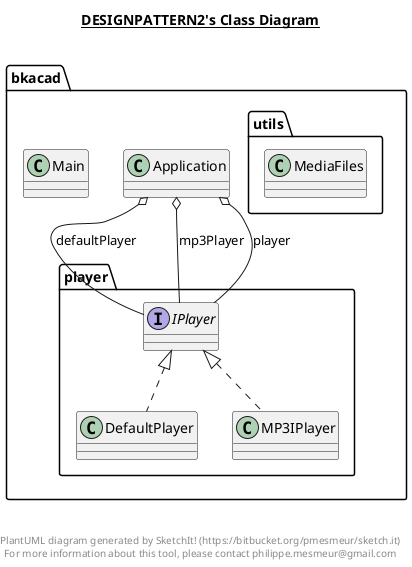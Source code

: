 @startuml

title __DESIGNPATTERN2's Class Diagram__\n

  namespace bkacad {
    class bkacad.Application {
    }
  }
  

  namespace bkacad {
    class bkacad.Main {
    }
  }
  

  namespace bkacad {
    namespace player {
      class bkacad.player.DefaultPlayer {
      }
    }
  }
  

  namespace bkacad {
    namespace player {
      interface bkacad.player.IPlayer {
      }
    }
  }
  

  namespace bkacad {
    namespace player {
      class bkacad.player.MP3IPlayer {
      }
    }
  }
  

  namespace bkacad {
    namespace utils {
      class bkacad.utils.MediaFiles {
      }
    }
  }
  

  bkacad.Application o-- bkacad.player.IPlayer : defaultPlayer
  bkacad.Application o-- bkacad.player.IPlayer : mp3Player
  bkacad.Application o-- bkacad.player.IPlayer : player
  bkacad.player.DefaultPlayer .up.|> bkacad.player.IPlayer
  bkacad.player.MP3IPlayer .up.|> bkacad.player.IPlayer


right footer


PlantUML diagram generated by SketchIt! (https://bitbucket.org/pmesmeur/sketch.it)
For more information about this tool, please contact philippe.mesmeur@gmail.com
endfooter

@enduml
